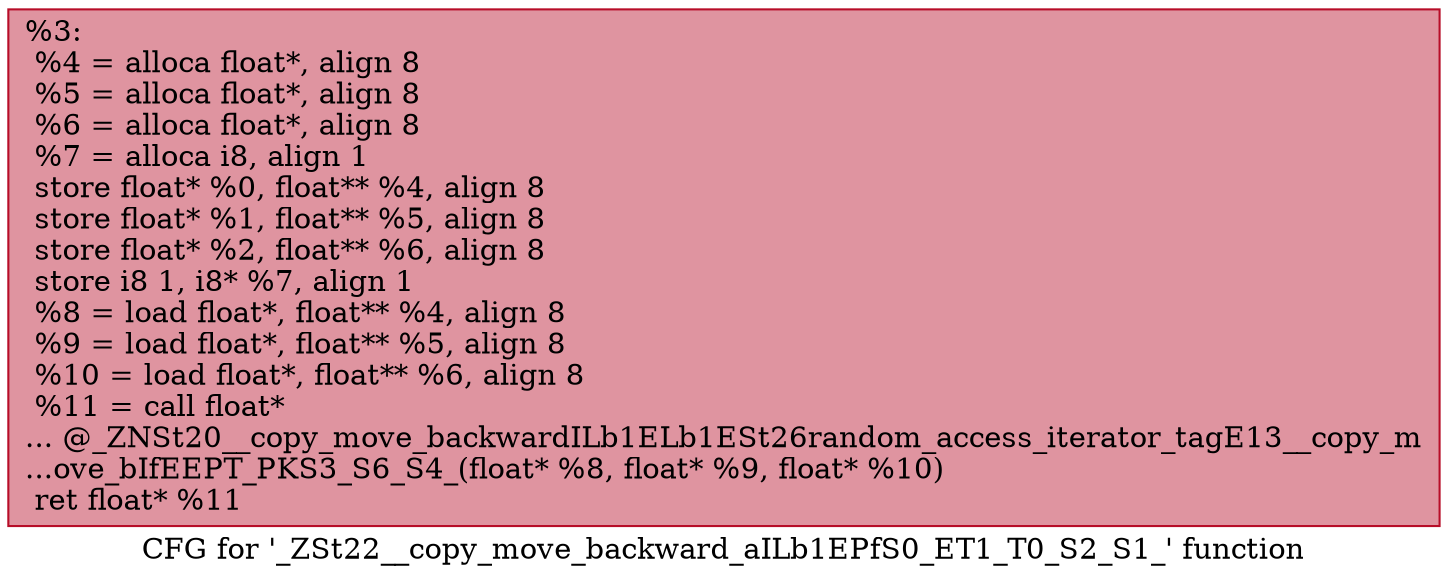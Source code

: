 digraph "CFG for '_ZSt22__copy_move_backward_aILb1EPfS0_ET1_T0_S2_S1_' function" {
	label="CFG for '_ZSt22__copy_move_backward_aILb1EPfS0_ET1_T0_S2_S1_' function";

	Node0x559354750b10 [shape=record,color="#b70d28ff", style=filled, fillcolor="#b70d2870",label="{%3:\l  %4 = alloca float*, align 8\l  %5 = alloca float*, align 8\l  %6 = alloca float*, align 8\l  %7 = alloca i8, align 1\l  store float* %0, float** %4, align 8\l  store float* %1, float** %5, align 8\l  store float* %2, float** %6, align 8\l  store i8 1, i8* %7, align 1\l  %8 = load float*, float** %4, align 8\l  %9 = load float*, float** %5, align 8\l  %10 = load float*, float** %6, align 8\l  %11 = call float*\l... @_ZNSt20__copy_move_backwardILb1ELb1ESt26random_access_iterator_tagE13__copy_m\l...ove_bIfEEPT_PKS3_S6_S4_(float* %8, float* %9, float* %10)\l  ret float* %11\l}"];
}

